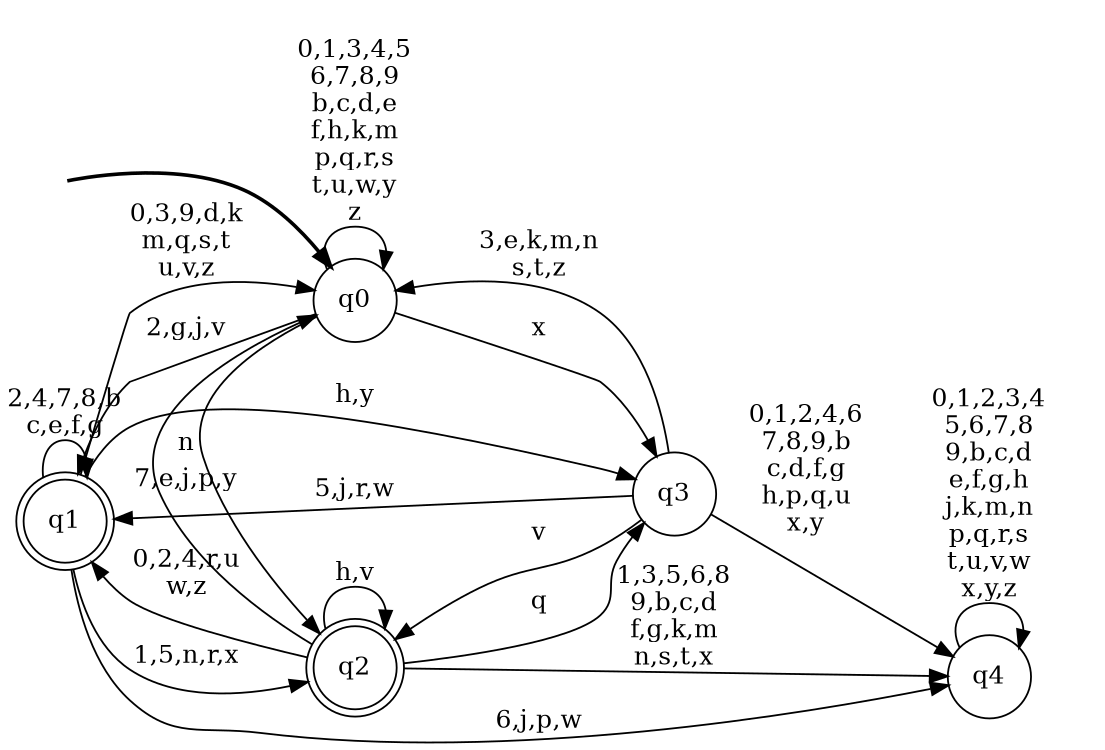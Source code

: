 digraph BlueStar {
__start0 [style = invis, shape = none, label = "", width = 0, height = 0];

rankdir=LR;
size="8,5";

s0 [style="filled", color="black", fillcolor="white" shape="circle", label="q0"];
s1 [style="rounded,filled", color="black", fillcolor="white" shape="doublecircle", label="q1"];
s2 [style="rounded,filled", color="black", fillcolor="white" shape="doublecircle", label="q2"];
s3 [style="filled", color="black", fillcolor="white" shape="circle", label="q3"];
s4 [style="filled", color="black", fillcolor="white" shape="circle", label="q4"];
subgraph cluster_main { 
	graph [pad=".75", ranksep="0.15", nodesep="0.15"];
	 style=invis; 
	__start0 -> s0 [penwidth=2];
}
s0 -> s0 [label="0,1,3,4,5\n6,7,8,9\nb,c,d,e\nf,h,k,m\np,q,r,s\nt,u,w,y\nz"];
s0 -> s1 [label="2,g,j,v"];
s0 -> s2 [label="n"];
s0 -> s3 [label="x"];
s1 -> s0 [label="0,3,9,d,k\nm,q,s,t\nu,v,z"];
s1 -> s1 [label="2,4,7,8,b\nc,e,f,g"];
s1 -> s2 [label="1,5,n,r,x"];
s1 -> s3 [label="h,y"];
s1 -> s4 [label="6,j,p,w"];
s2 -> s0 [label="7,e,j,p,y"];
s2 -> s1 [label="0,2,4,r,u\nw,z"];
s2 -> s2 [label="h,v"];
s2 -> s3 [label="q"];
s2 -> s4 [label="1,3,5,6,8\n9,b,c,d\nf,g,k,m\nn,s,t,x"];
s3 -> s0 [label="3,e,k,m,n\ns,t,z"];
s3 -> s1 [label="5,j,r,w"];
s3 -> s2 [label="v"];
s3 -> s4 [label="0,1,2,4,6\n7,8,9,b\nc,d,f,g\nh,p,q,u\nx,y"];
s4 -> s4 [label="0,1,2,3,4\n5,6,7,8\n9,b,c,d\ne,f,g,h\nj,k,m,n\np,q,r,s\nt,u,v,w\nx,y,z"];

}